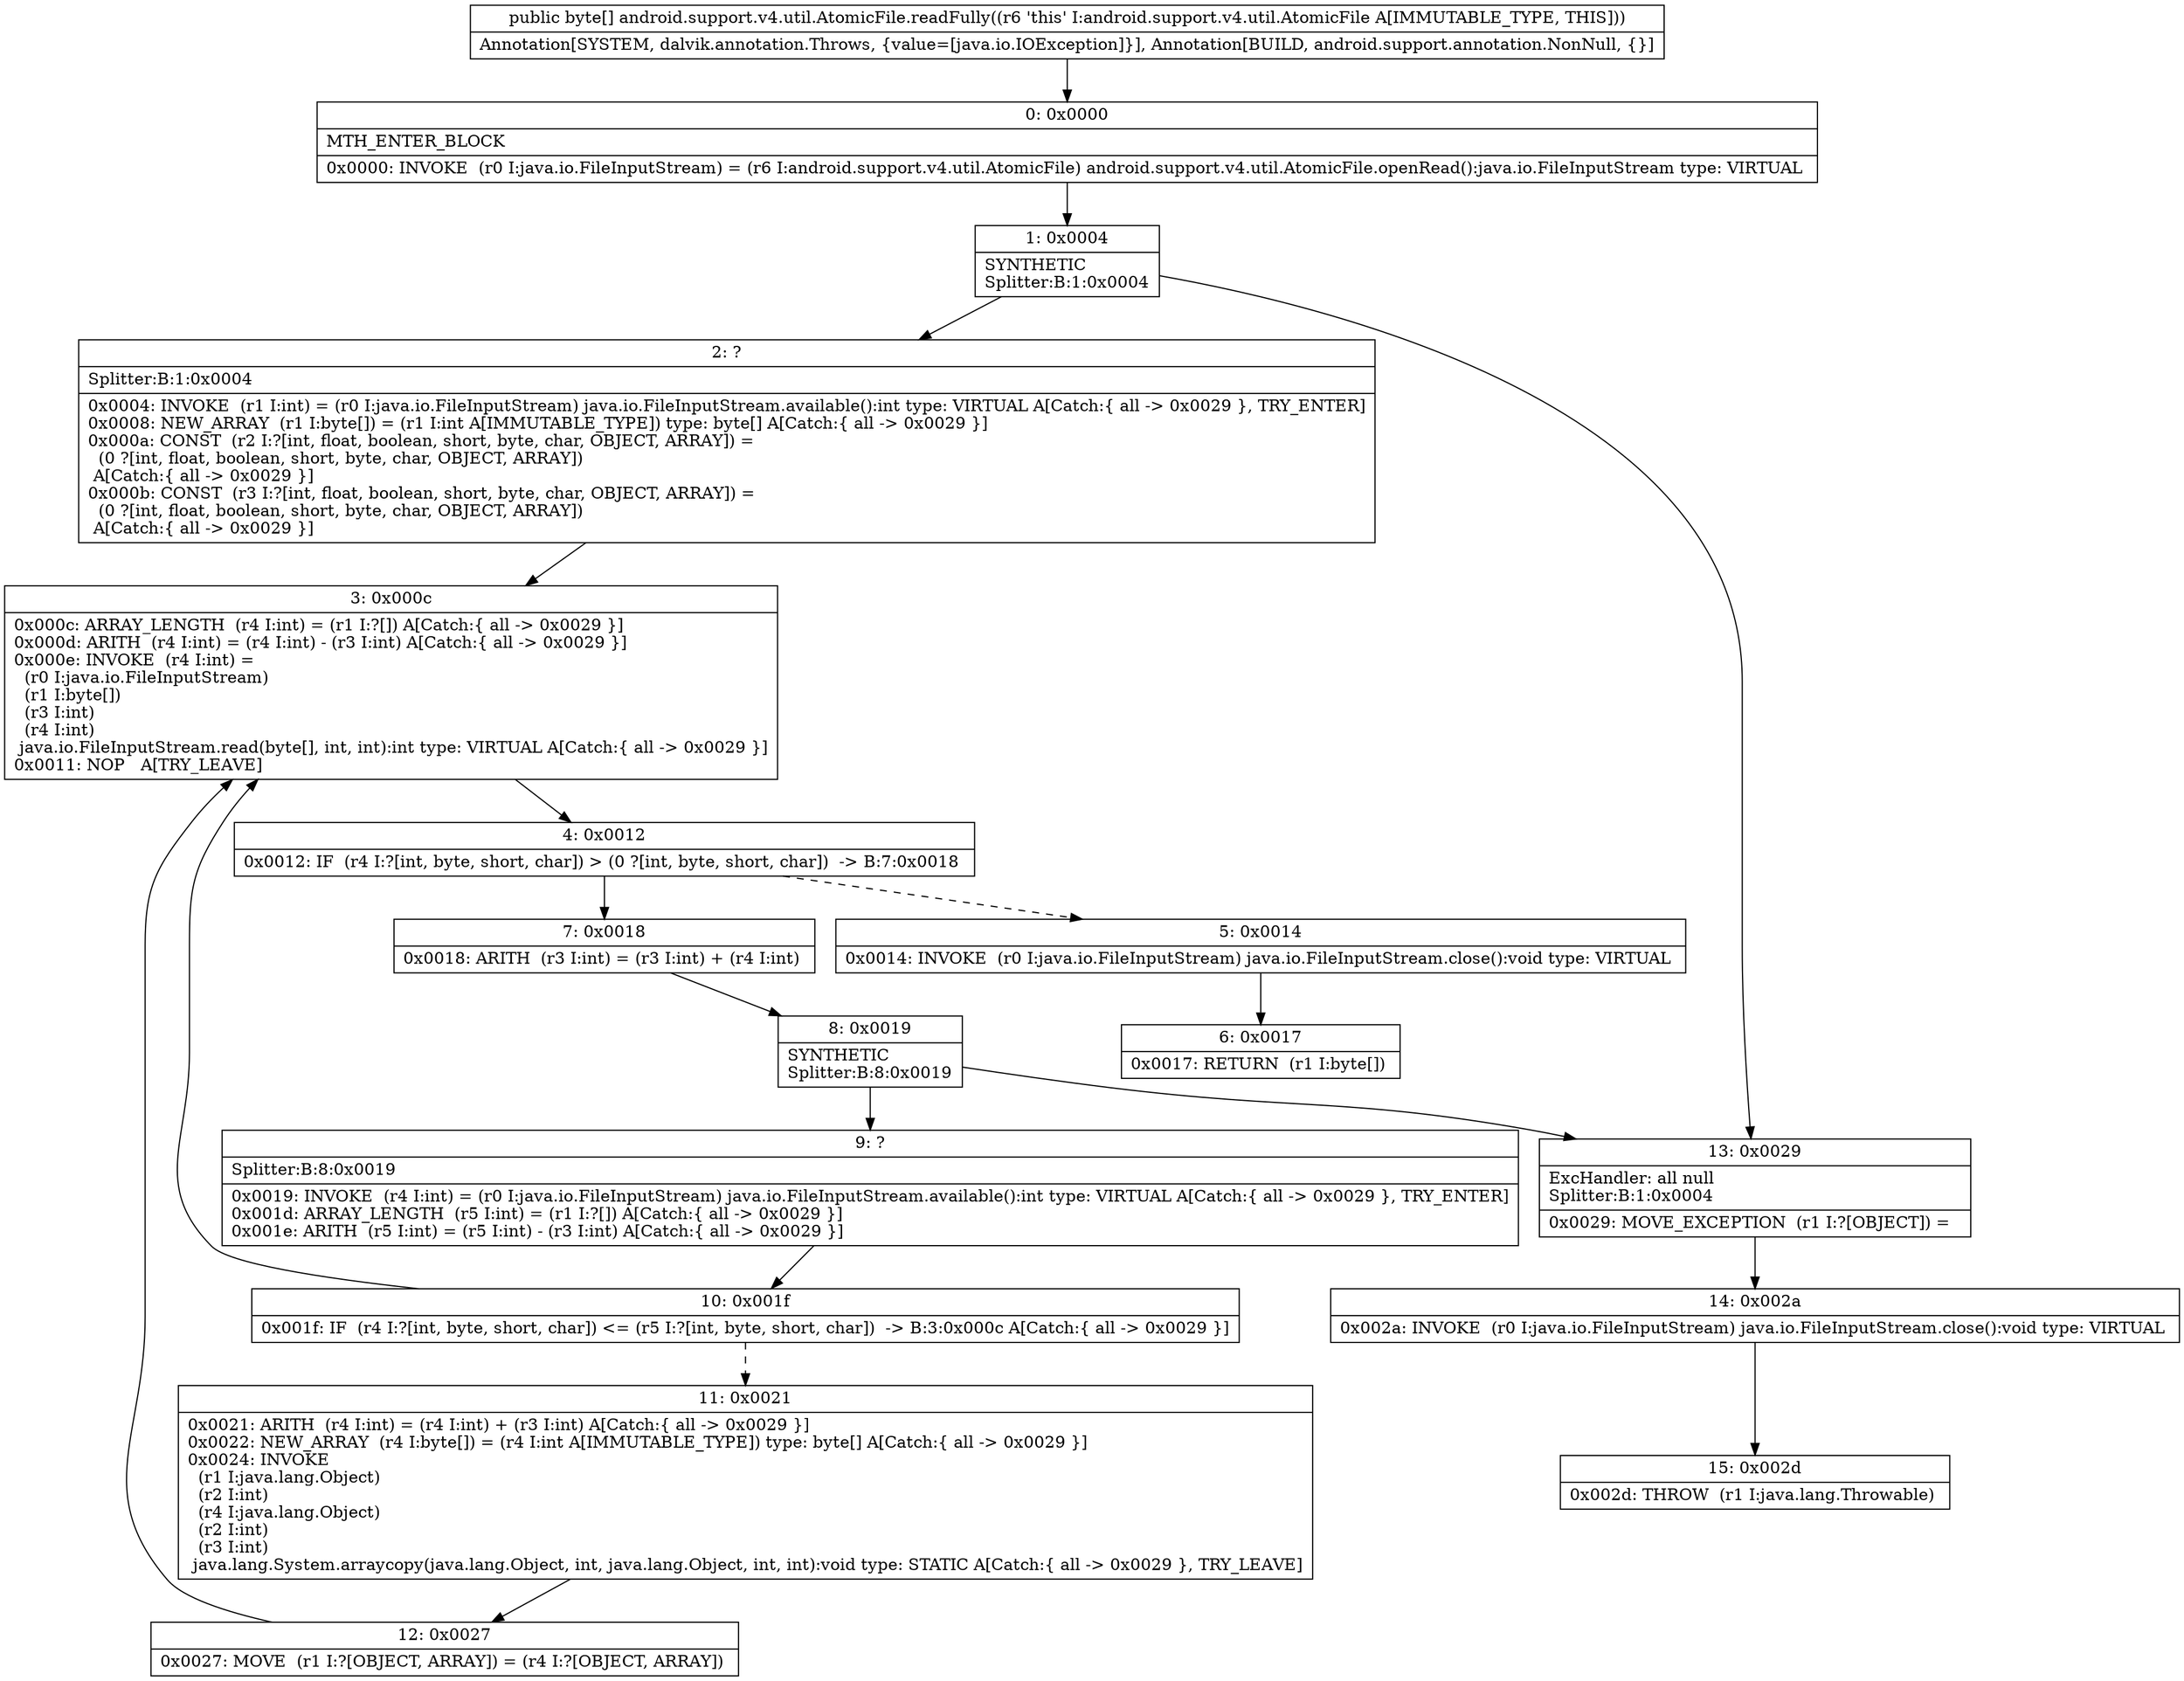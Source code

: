 digraph "CFG forandroid.support.v4.util.AtomicFile.readFully()[B" {
Node_0 [shape=record,label="{0\:\ 0x0000|MTH_ENTER_BLOCK\l|0x0000: INVOKE  (r0 I:java.io.FileInputStream) = (r6 I:android.support.v4.util.AtomicFile) android.support.v4.util.AtomicFile.openRead():java.io.FileInputStream type: VIRTUAL \l}"];
Node_1 [shape=record,label="{1\:\ 0x0004|SYNTHETIC\lSplitter:B:1:0x0004\l}"];
Node_2 [shape=record,label="{2\:\ ?|Splitter:B:1:0x0004\l|0x0004: INVOKE  (r1 I:int) = (r0 I:java.io.FileInputStream) java.io.FileInputStream.available():int type: VIRTUAL A[Catch:\{ all \-\> 0x0029 \}, TRY_ENTER]\l0x0008: NEW_ARRAY  (r1 I:byte[]) = (r1 I:int A[IMMUTABLE_TYPE]) type: byte[] A[Catch:\{ all \-\> 0x0029 \}]\l0x000a: CONST  (r2 I:?[int, float, boolean, short, byte, char, OBJECT, ARRAY]) = \l  (0 ?[int, float, boolean, short, byte, char, OBJECT, ARRAY])\l A[Catch:\{ all \-\> 0x0029 \}]\l0x000b: CONST  (r3 I:?[int, float, boolean, short, byte, char, OBJECT, ARRAY]) = \l  (0 ?[int, float, boolean, short, byte, char, OBJECT, ARRAY])\l A[Catch:\{ all \-\> 0x0029 \}]\l}"];
Node_3 [shape=record,label="{3\:\ 0x000c|0x000c: ARRAY_LENGTH  (r4 I:int) = (r1 I:?[]) A[Catch:\{ all \-\> 0x0029 \}]\l0x000d: ARITH  (r4 I:int) = (r4 I:int) \- (r3 I:int) A[Catch:\{ all \-\> 0x0029 \}]\l0x000e: INVOKE  (r4 I:int) = \l  (r0 I:java.io.FileInputStream)\l  (r1 I:byte[])\l  (r3 I:int)\l  (r4 I:int)\l java.io.FileInputStream.read(byte[], int, int):int type: VIRTUAL A[Catch:\{ all \-\> 0x0029 \}]\l0x0011: NOP   A[TRY_LEAVE]\l}"];
Node_4 [shape=record,label="{4\:\ 0x0012|0x0012: IF  (r4 I:?[int, byte, short, char]) \> (0 ?[int, byte, short, char])  \-\> B:7:0x0018 \l}"];
Node_5 [shape=record,label="{5\:\ 0x0014|0x0014: INVOKE  (r0 I:java.io.FileInputStream) java.io.FileInputStream.close():void type: VIRTUAL \l}"];
Node_6 [shape=record,label="{6\:\ 0x0017|0x0017: RETURN  (r1 I:byte[]) \l}"];
Node_7 [shape=record,label="{7\:\ 0x0018|0x0018: ARITH  (r3 I:int) = (r3 I:int) + (r4 I:int) \l}"];
Node_8 [shape=record,label="{8\:\ 0x0019|SYNTHETIC\lSplitter:B:8:0x0019\l}"];
Node_9 [shape=record,label="{9\:\ ?|Splitter:B:8:0x0019\l|0x0019: INVOKE  (r4 I:int) = (r0 I:java.io.FileInputStream) java.io.FileInputStream.available():int type: VIRTUAL A[Catch:\{ all \-\> 0x0029 \}, TRY_ENTER]\l0x001d: ARRAY_LENGTH  (r5 I:int) = (r1 I:?[]) A[Catch:\{ all \-\> 0x0029 \}]\l0x001e: ARITH  (r5 I:int) = (r5 I:int) \- (r3 I:int) A[Catch:\{ all \-\> 0x0029 \}]\l}"];
Node_10 [shape=record,label="{10\:\ 0x001f|0x001f: IF  (r4 I:?[int, byte, short, char]) \<= (r5 I:?[int, byte, short, char])  \-\> B:3:0x000c A[Catch:\{ all \-\> 0x0029 \}]\l}"];
Node_11 [shape=record,label="{11\:\ 0x0021|0x0021: ARITH  (r4 I:int) = (r4 I:int) + (r3 I:int) A[Catch:\{ all \-\> 0x0029 \}]\l0x0022: NEW_ARRAY  (r4 I:byte[]) = (r4 I:int A[IMMUTABLE_TYPE]) type: byte[] A[Catch:\{ all \-\> 0x0029 \}]\l0x0024: INVOKE  \l  (r1 I:java.lang.Object)\l  (r2 I:int)\l  (r4 I:java.lang.Object)\l  (r2 I:int)\l  (r3 I:int)\l java.lang.System.arraycopy(java.lang.Object, int, java.lang.Object, int, int):void type: STATIC A[Catch:\{ all \-\> 0x0029 \}, TRY_LEAVE]\l}"];
Node_12 [shape=record,label="{12\:\ 0x0027|0x0027: MOVE  (r1 I:?[OBJECT, ARRAY]) = (r4 I:?[OBJECT, ARRAY]) \l}"];
Node_13 [shape=record,label="{13\:\ 0x0029|ExcHandler: all null\lSplitter:B:1:0x0004\l|0x0029: MOVE_EXCEPTION  (r1 I:?[OBJECT]) =  \l}"];
Node_14 [shape=record,label="{14\:\ 0x002a|0x002a: INVOKE  (r0 I:java.io.FileInputStream) java.io.FileInputStream.close():void type: VIRTUAL \l}"];
Node_15 [shape=record,label="{15\:\ 0x002d|0x002d: THROW  (r1 I:java.lang.Throwable) \l}"];
MethodNode[shape=record,label="{public byte[] android.support.v4.util.AtomicFile.readFully((r6 'this' I:android.support.v4.util.AtomicFile A[IMMUTABLE_TYPE, THIS]))  | Annotation[SYSTEM, dalvik.annotation.Throws, \{value=[java.io.IOException]\}], Annotation[BUILD, android.support.annotation.NonNull, \{\}]\l}"];
MethodNode -> Node_0;
Node_0 -> Node_1;
Node_1 -> Node_2;
Node_1 -> Node_13;
Node_2 -> Node_3;
Node_3 -> Node_4;
Node_4 -> Node_5[style=dashed];
Node_4 -> Node_7;
Node_5 -> Node_6;
Node_7 -> Node_8;
Node_8 -> Node_9;
Node_8 -> Node_13;
Node_9 -> Node_10;
Node_10 -> Node_3;
Node_10 -> Node_11[style=dashed];
Node_11 -> Node_12;
Node_12 -> Node_3;
Node_13 -> Node_14;
Node_14 -> Node_15;
}

